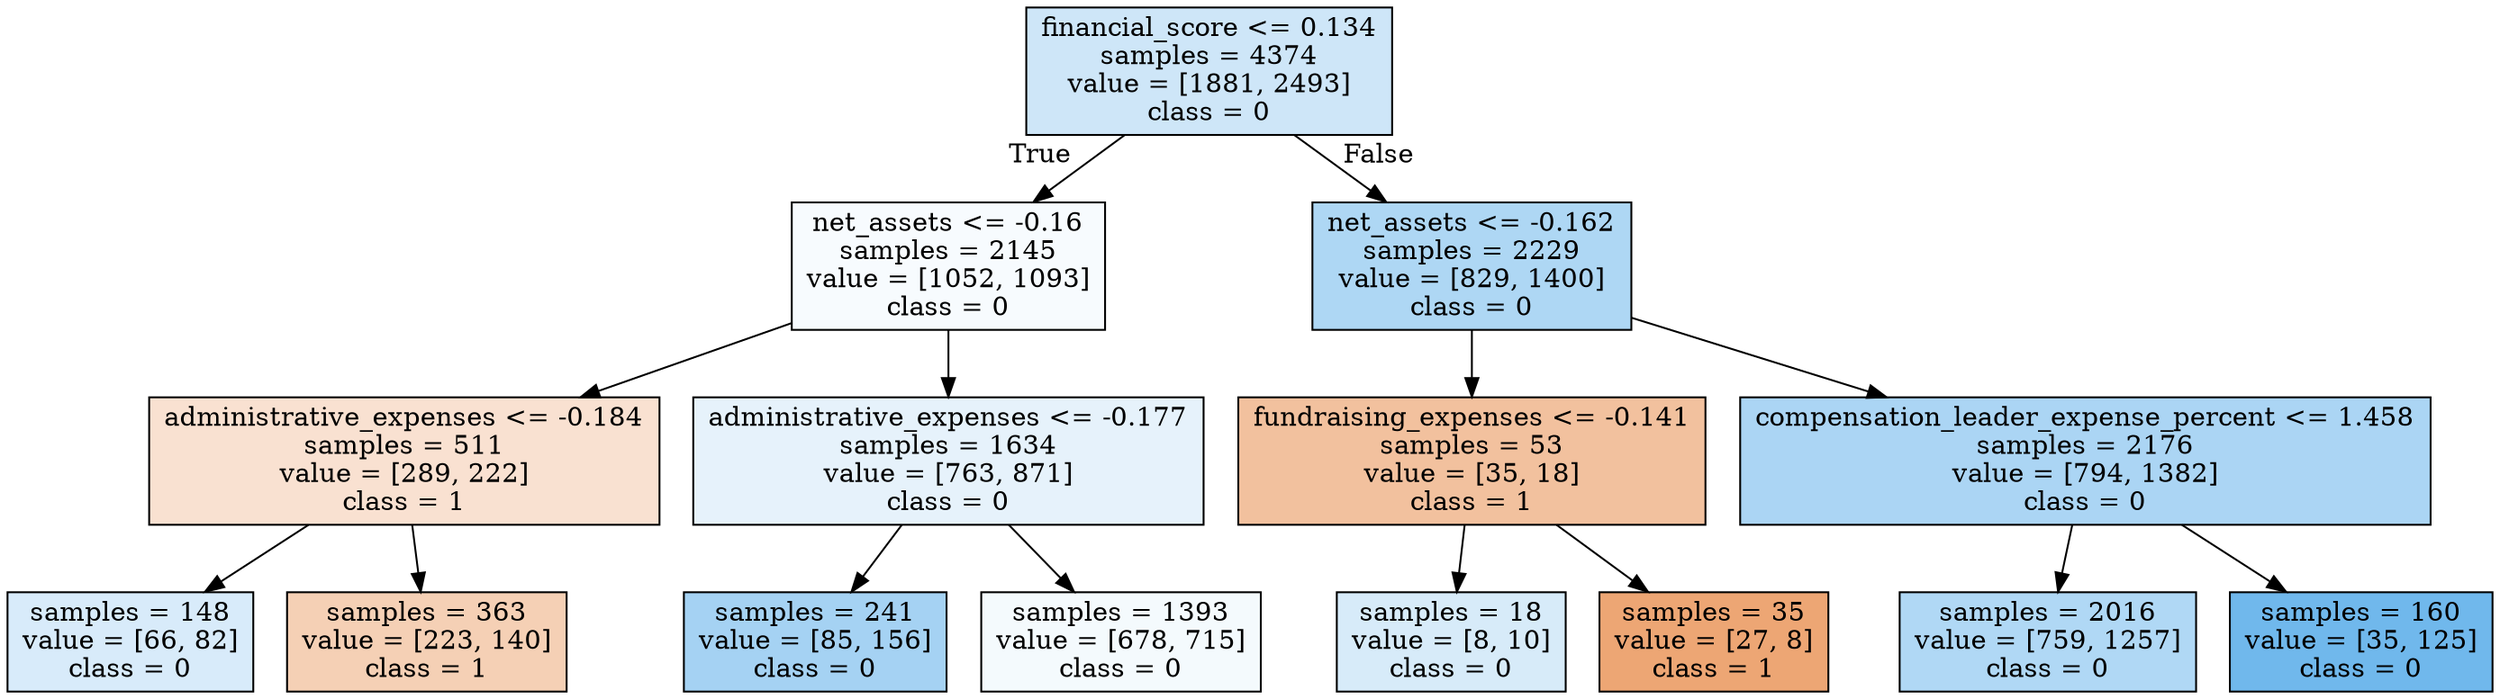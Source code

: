 digraph Tree {
node [shape=box, style="filled", color="black"] ;
0 [label="financial_score <= 0.134\nsamples = 4374\nvalue = [1881, 2493]\nclass = 0", fillcolor="#399de53f"] ;
1 [label="net_assets <= -0.16\nsamples = 2145\nvalue = [1052, 1093]\nclass = 0", fillcolor="#399de50a"] ;
0 -> 1 [labeldistance=2.5, labelangle=45, headlabel="True"] ;
2 [label="administrative_expenses <= -0.184\nsamples = 511\nvalue = [289, 222]\nclass = 1", fillcolor="#e581393b"] ;
1 -> 2 ;
3 [label="samples = 148\nvalue = [66, 82]\nclass = 0", fillcolor="#399de532"] ;
2 -> 3 ;
4 [label="samples = 363\nvalue = [223, 140]\nclass = 1", fillcolor="#e581395f"] ;
2 -> 4 ;
5 [label="administrative_expenses <= -0.177\nsamples = 1634\nvalue = [763, 871]\nclass = 0", fillcolor="#399de520"] ;
1 -> 5 ;
6 [label="samples = 241\nvalue = [85, 156]\nclass = 0", fillcolor="#399de574"] ;
5 -> 6 ;
7 [label="samples = 1393\nvalue = [678, 715]\nclass = 0", fillcolor="#399de50d"] ;
5 -> 7 ;
8 [label="net_assets <= -0.162\nsamples = 2229\nvalue = [829, 1400]\nclass = 0", fillcolor="#399de568"] ;
0 -> 8 [labeldistance=2.5, labelangle=-45, headlabel="False"] ;
9 [label="fundraising_expenses <= -0.141\nsamples = 53\nvalue = [35, 18]\nclass = 1", fillcolor="#e581397c"] ;
8 -> 9 ;
10 [label="samples = 18\nvalue = [8, 10]\nclass = 0", fillcolor="#399de533"] ;
9 -> 10 ;
11 [label="samples = 35\nvalue = [27, 8]\nclass = 1", fillcolor="#e58139b3"] ;
9 -> 11 ;
12 [label="compensation_leader_expense_percent <= 1.458\nsamples = 2176\nvalue = [794, 1382]\nclass = 0", fillcolor="#399de56c"] ;
8 -> 12 ;
13 [label="samples = 2016\nvalue = [759, 1257]\nclass = 0", fillcolor="#399de565"] ;
12 -> 13 ;
14 [label="samples = 160\nvalue = [35, 125]\nclass = 0", fillcolor="#399de5b8"] ;
12 -> 14 ;
}